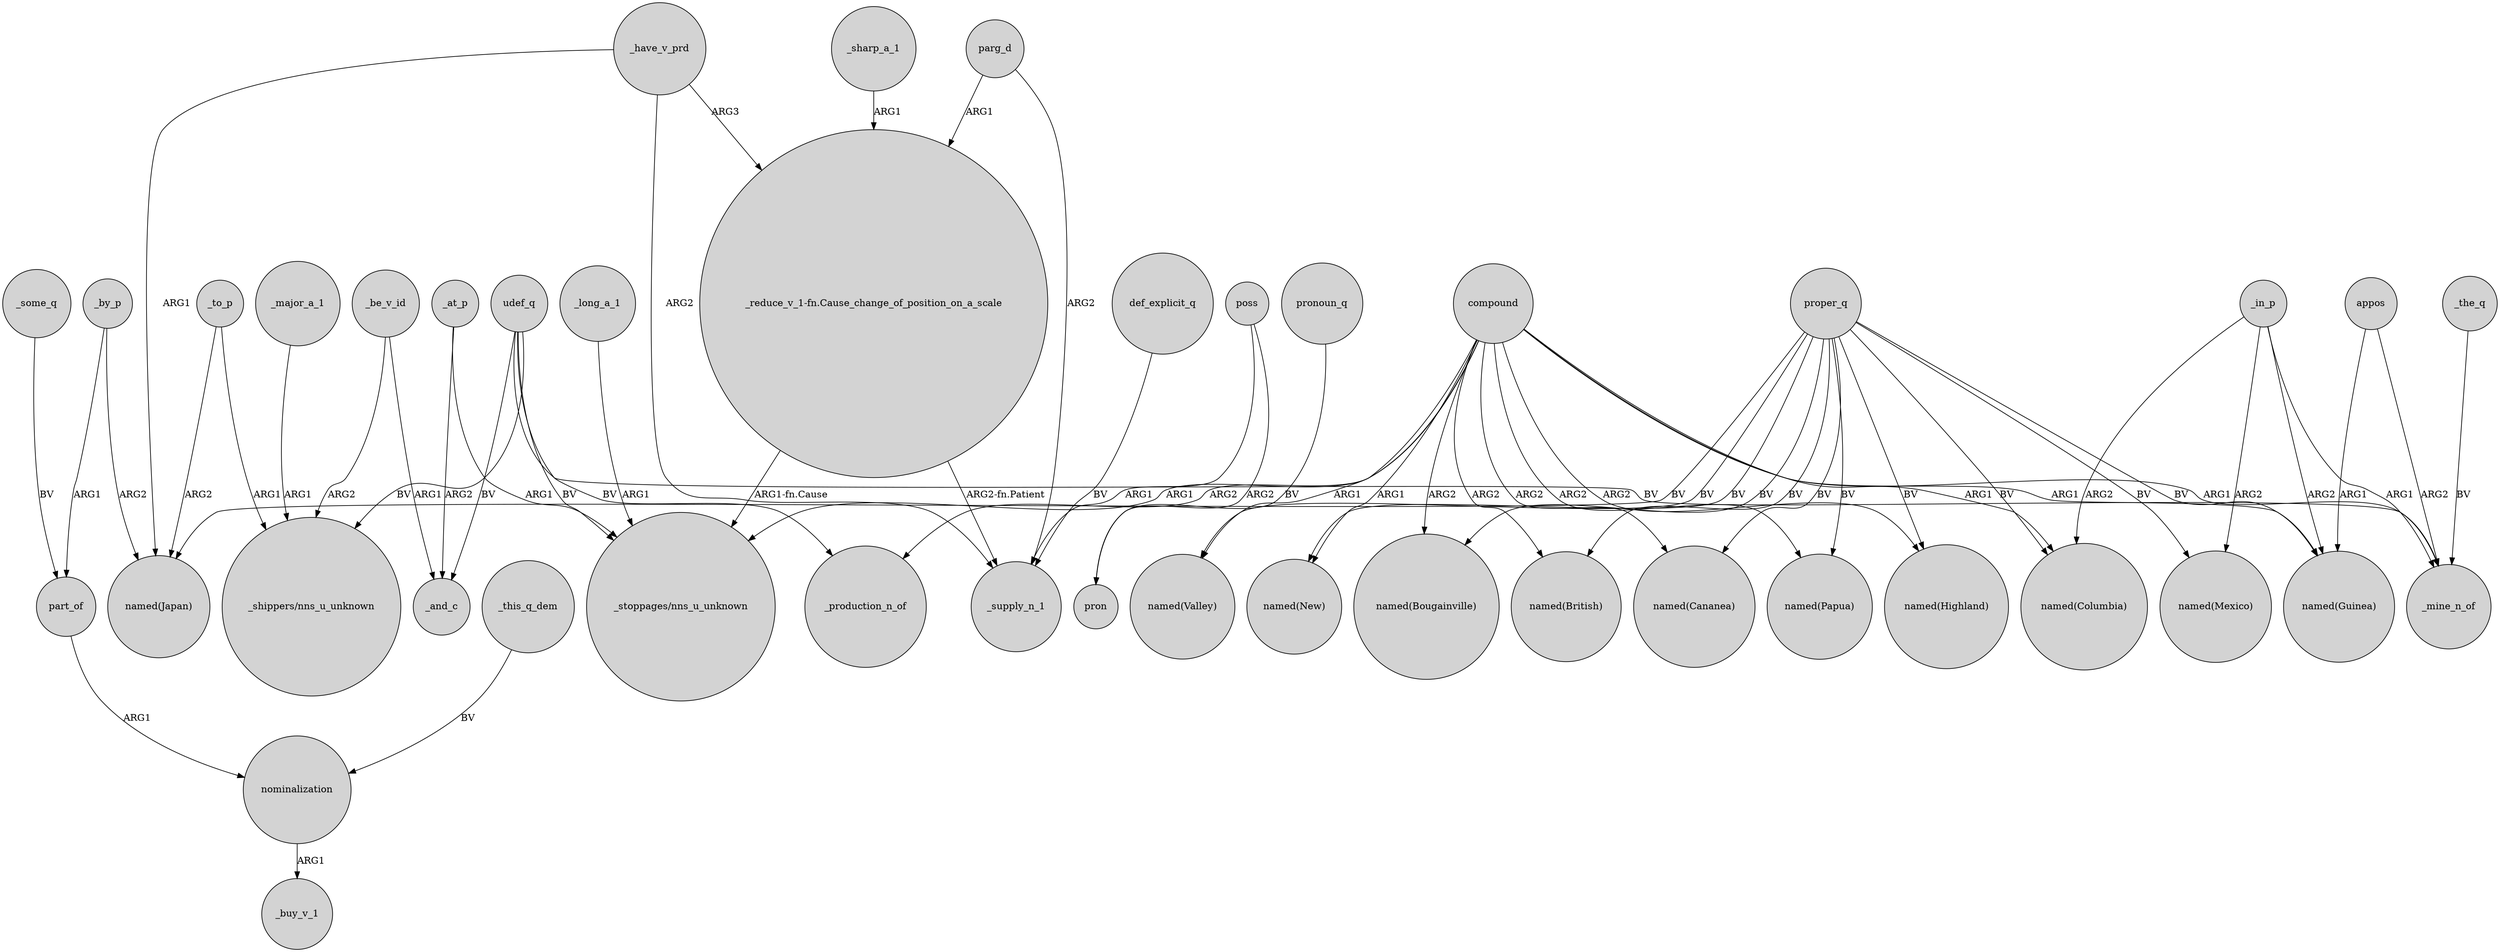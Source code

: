 digraph {
	node [shape=circle style=filled]
	udef_q -> _production_n_of [label=BV]
	_sharp_a_1 -> "_reduce_v_1-fn.Cause_change_of_position_on_a_scale" [label=ARG1]
	compound -> "named(Papua)" [label=ARG2]
	_major_a_1 -> "_shippers/nns_u_unknown" [label=ARG1]
	_by_p -> part_of [label=ARG1]
	_have_v_prd -> "named(Japan)" [label=ARG1]
	poss -> pron [label=ARG2]
	proper_q -> "named(Bougainville)" [label=BV]
	proper_q -> "named(New)" [label=BV]
	compound -> "named(Bougainville)" [label=ARG2]
	compound -> "named(British)" [label=ARG2]
	udef_q -> "_stoppages/nns_u_unknown" [label=BV]
	compound -> "named(Guinea)" [label=ARG1]
	_to_p -> "named(Japan)" [label=ARG2]
	_have_v_prd -> _supply_n_1 [label=ARG2]
	compound -> _production_n_of [label=ARG2]
	compound -> "named(Cananea)" [label=ARG2]
	proper_q -> "named(Highland)" [label=BV]
	nominalization -> _buy_v_1 [label=ARG1]
	_have_v_prd -> "_reduce_v_1-fn.Cause_change_of_position_on_a_scale" [label=ARG3]
	_be_v_id -> _and_c [label=ARG1]
	part_of -> nominalization [label=ARG1]
	compound -> "_stoppages/nns_u_unknown" [label=ARG1]
	proper_q -> "named(Japan)" [label=BV]
	"_reduce_v_1-fn.Cause_change_of_position_on_a_scale" -> "_stoppages/nns_u_unknown" [label="ARG1-fn.Cause"]
	proper_q -> "named(British)" [label=BV]
	compound -> "named(Highland)" [label=ARG2]
	_some_q -> part_of [label=BV]
	proper_q -> "named(Cananea)" [label=BV]
	proper_q -> "named(Columbia)" [label=BV]
	_at_p -> "_stoppages/nns_u_unknown" [label=ARG1]
	pronoun_q -> pron [label=BV]
	proper_q -> "named(Valley)" [label=BV]
	proper_q -> "named(Mexico)" [label=BV]
	_to_p -> "_shippers/nns_u_unknown" [label=ARG1]
	_be_v_id -> "_shippers/nns_u_unknown" [label=ARG2]
	_the_q -> _mine_n_of [label=BV]
	udef_q -> _mine_n_of [label=BV]
	"_reduce_v_1-fn.Cause_change_of_position_on_a_scale" -> _supply_n_1 [label="ARG2-fn.Patient"]
	compound -> "named(Valley)" [label=ARG1]
	udef_q -> "_shippers/nns_u_unknown" [label=BV]
	compound -> _mine_n_of [label=ARG1]
	poss -> _supply_n_1 [label=ARG1]
	proper_q -> "named(Guinea)" [label=BV]
	_in_p -> "named(Columbia)" [label=ARG2]
	compound -> "named(New)" [label=ARG1]
	_in_p -> _mine_n_of [label=ARG1]
	proper_q -> "named(Papua)" [label=BV]
	_in_p -> "named(Guinea)" [label=ARG2]
	_by_p -> "named(Japan)" [label=ARG2]
	parg_d -> "_reduce_v_1-fn.Cause_change_of_position_on_a_scale" [label=ARG1]
	def_explicit_q -> _supply_n_1 [label=BV]
	udef_q -> _and_c [label=BV]
	_long_a_1 -> "_stoppages/nns_u_unknown" [label=ARG1]
	_at_p -> _and_c [label=ARG2]
	parg_d -> _supply_n_1 [label=ARG2]
	appos -> "named(Guinea)" [label=ARG1]
	_this_q_dem -> nominalization [label=BV]
	appos -> _mine_n_of [label=ARG2]
	compound -> "named(Columbia)" [label=ARG1]
	_in_p -> "named(Mexico)" [label=ARG2]
}
